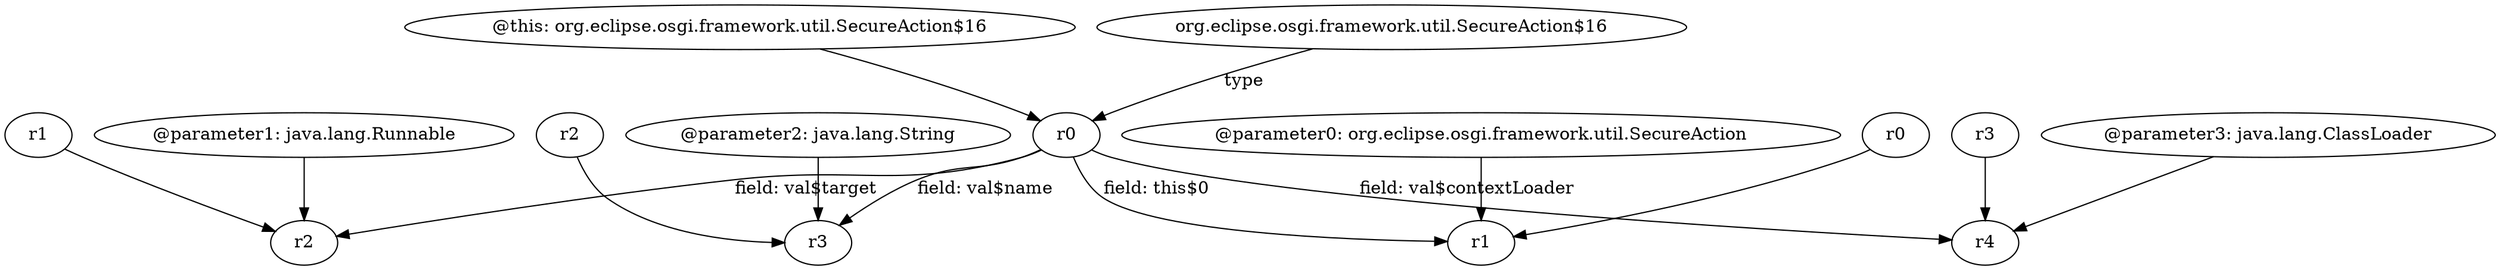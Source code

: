 digraph g {
0[label="r1"]
1[label="r2"]
0->1[label=""]
2[label="@this: org.eclipse.osgi.framework.util.SecureAction$16"]
3[label="r0"]
2->3[label=""]
4[label="r2"]
5[label="r3"]
4->5[label=""]
6[label="r1"]
3->6[label="field: this$0"]
3->1[label="field: val$target"]
7[label="r3"]
8[label="r4"]
7->8[label=""]
9[label="org.eclipse.osgi.framework.util.SecureAction$16"]
9->3[label="type"]
10[label="r0"]
10->6[label=""]
11[label="@parameter2: java.lang.String"]
11->5[label=""]
12[label="@parameter1: java.lang.Runnable"]
12->1[label=""]
3->5[label="field: val$name"]
3->8[label="field: val$contextLoader"]
13[label="@parameter0: org.eclipse.osgi.framework.util.SecureAction"]
13->6[label=""]
14[label="@parameter3: java.lang.ClassLoader"]
14->8[label=""]
}